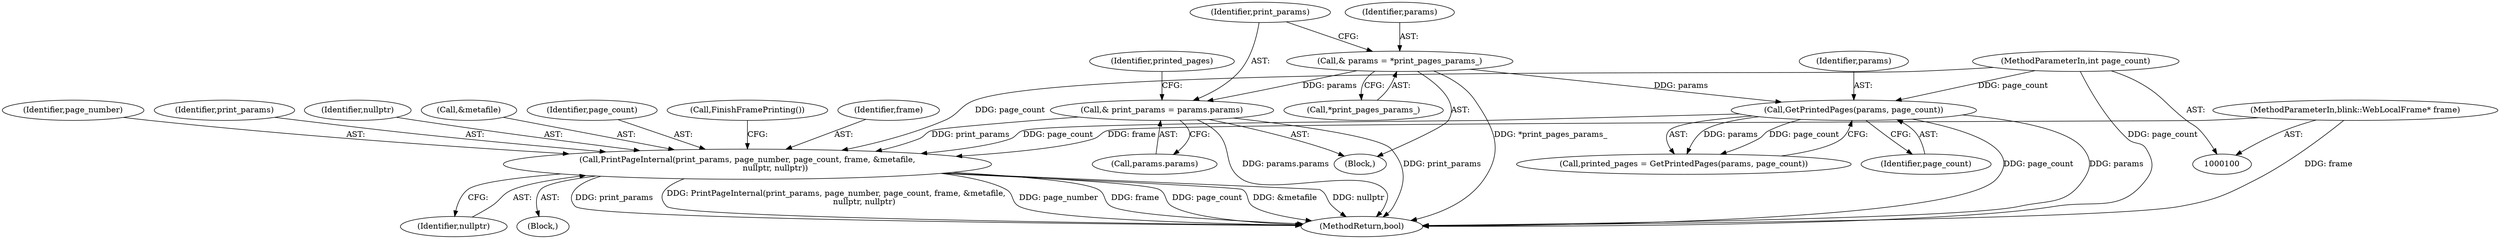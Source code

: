 digraph "0_Chrome_673ce95d481ea9368c4d4d43ac756ba1d6d9e608_4@pointer" {
"1000130" [label="(Call,PrintPageInternal(print_params, page_number, page_count, frame, &metafile,\n                      nullptr, nullptr))"];
"1000110" [label="(Call,& print_params = params.params)"];
"1000105" [label="(Call,& params = *print_pages_params_)"];
"1000118" [label="(Call,GetPrintedPages(params, page_count))"];
"1000102" [label="(MethodParameterIn,int page_count)"];
"1000101" [label="(MethodParameterIn,blink::WebLocalFrame* frame)"];
"1000138" [label="(Identifier,nullptr)"];
"1000110" [label="(Call,& print_params = params.params)"];
"1000107" [label="(Call,*print_pages_params_)"];
"1000132" [label="(Identifier,page_number)"];
"1000112" [label="(Call,params.params)"];
"1000130" [label="(Call,PrintPageInternal(print_params, page_number, page_count, frame, &metafile,\n                      nullptr, nullptr))"];
"1000103" [label="(Block,)"];
"1000105" [label="(Call,& params = *print_pages_params_)"];
"1000106" [label="(Identifier,params)"];
"1000162" [label="(MethodReturn,bool)"];
"1000116" [label="(Call,printed_pages = GetPrintedPages(params, page_count))"];
"1000129" [label="(Block,)"];
"1000131" [label="(Identifier,print_params)"];
"1000101" [label="(MethodParameterIn,blink::WebLocalFrame* frame)"];
"1000137" [label="(Identifier,nullptr)"];
"1000135" [label="(Call,&metafile)"];
"1000118" [label="(Call,GetPrintedPages(params, page_count))"];
"1000111" [label="(Identifier,print_params)"];
"1000102" [label="(MethodParameterIn,int page_count)"];
"1000133" [label="(Identifier,page_count)"];
"1000119" [label="(Identifier,params)"];
"1000120" [label="(Identifier,page_count)"];
"1000139" [label="(Call,FinishFramePrinting())"];
"1000117" [label="(Identifier,printed_pages)"];
"1000134" [label="(Identifier,frame)"];
"1000130" -> "1000129"  [label="AST: "];
"1000130" -> "1000138"  [label="CFG: "];
"1000131" -> "1000130"  [label="AST: "];
"1000132" -> "1000130"  [label="AST: "];
"1000133" -> "1000130"  [label="AST: "];
"1000134" -> "1000130"  [label="AST: "];
"1000135" -> "1000130"  [label="AST: "];
"1000137" -> "1000130"  [label="AST: "];
"1000138" -> "1000130"  [label="AST: "];
"1000139" -> "1000130"  [label="CFG: "];
"1000130" -> "1000162"  [label="DDG: nullptr"];
"1000130" -> "1000162"  [label="DDG: print_params"];
"1000130" -> "1000162"  [label="DDG: PrintPageInternal(print_params, page_number, page_count, frame, &metafile,\n                      nullptr, nullptr)"];
"1000130" -> "1000162"  [label="DDG: page_number"];
"1000130" -> "1000162"  [label="DDG: frame"];
"1000130" -> "1000162"  [label="DDG: page_count"];
"1000130" -> "1000162"  [label="DDG: &metafile"];
"1000110" -> "1000130"  [label="DDG: print_params"];
"1000118" -> "1000130"  [label="DDG: page_count"];
"1000102" -> "1000130"  [label="DDG: page_count"];
"1000101" -> "1000130"  [label="DDG: frame"];
"1000110" -> "1000103"  [label="AST: "];
"1000110" -> "1000112"  [label="CFG: "];
"1000111" -> "1000110"  [label="AST: "];
"1000112" -> "1000110"  [label="AST: "];
"1000117" -> "1000110"  [label="CFG: "];
"1000110" -> "1000162"  [label="DDG: params.params"];
"1000110" -> "1000162"  [label="DDG: print_params"];
"1000105" -> "1000110"  [label="DDG: params"];
"1000105" -> "1000103"  [label="AST: "];
"1000105" -> "1000107"  [label="CFG: "];
"1000106" -> "1000105"  [label="AST: "];
"1000107" -> "1000105"  [label="AST: "];
"1000111" -> "1000105"  [label="CFG: "];
"1000105" -> "1000162"  [label="DDG: *print_pages_params_"];
"1000105" -> "1000118"  [label="DDG: params"];
"1000118" -> "1000116"  [label="AST: "];
"1000118" -> "1000120"  [label="CFG: "];
"1000119" -> "1000118"  [label="AST: "];
"1000120" -> "1000118"  [label="AST: "];
"1000116" -> "1000118"  [label="CFG: "];
"1000118" -> "1000162"  [label="DDG: params"];
"1000118" -> "1000162"  [label="DDG: page_count"];
"1000118" -> "1000116"  [label="DDG: params"];
"1000118" -> "1000116"  [label="DDG: page_count"];
"1000102" -> "1000118"  [label="DDG: page_count"];
"1000102" -> "1000100"  [label="AST: "];
"1000102" -> "1000162"  [label="DDG: page_count"];
"1000101" -> "1000100"  [label="AST: "];
"1000101" -> "1000162"  [label="DDG: frame"];
}
